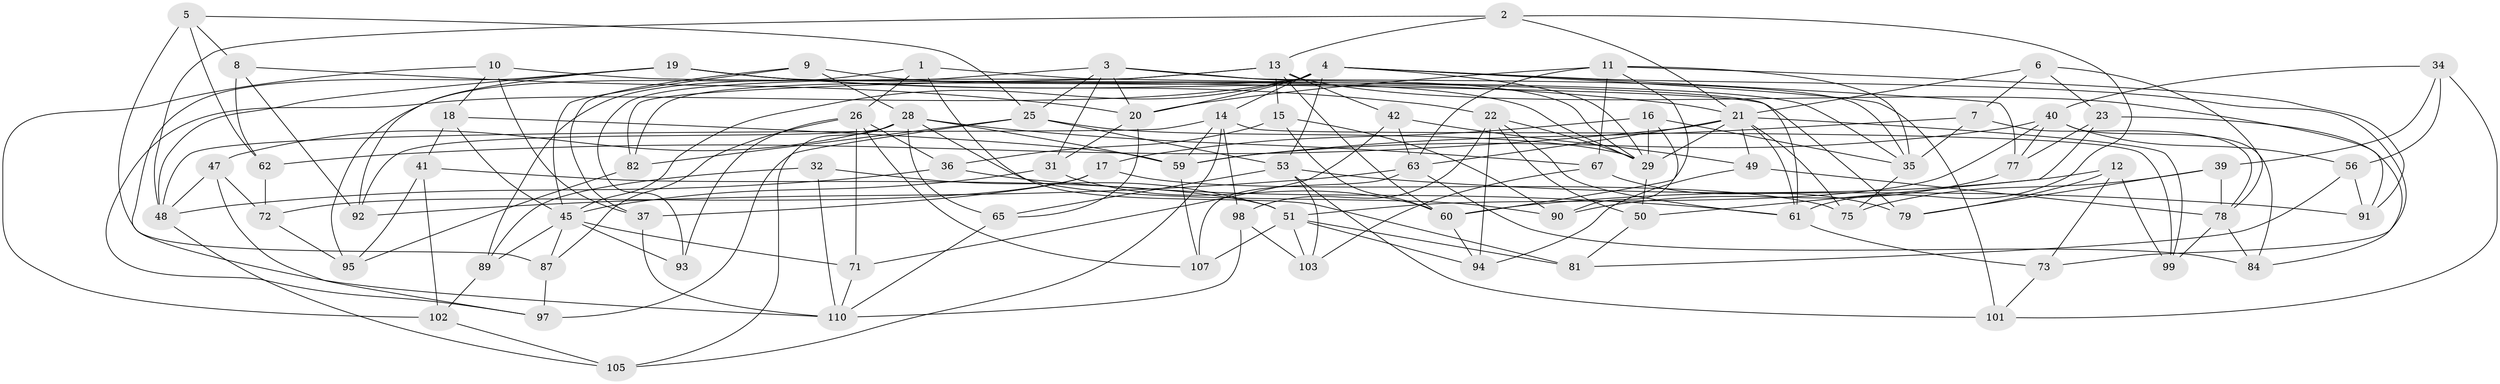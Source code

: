 // original degree distribution, {4: 1.0}
// Generated by graph-tools (version 1.1) at 2025/20/03/04/25 18:20:45]
// undirected, 79 vertices, 190 edges
graph export_dot {
graph [start="1"]
  node [color=gray90,style=filled];
  1;
  2;
  3 [super="+74"];
  4 [super="+69+46+24"];
  5;
  6;
  7;
  8;
  9;
  10;
  11 [super="+57"];
  12;
  13 [super="+30+58"];
  14 [super="+104"];
  15;
  16;
  17;
  18;
  19 [super="+44"];
  20 [super="+43"];
  21 [super="+27+38"];
  22 [super="+33"];
  23;
  25 [super="+112"];
  26 [super="+54"];
  28 [super="+100"];
  29 [super="+64"];
  31;
  32;
  34;
  35 [super="+113"];
  36;
  37;
  39;
  40 [super="+68"];
  41;
  42;
  45 [super="+76+66"];
  47;
  48 [super="+86"];
  49;
  50;
  51 [super="+52"];
  53 [super="+108"];
  56;
  59 [super="+85"];
  60 [super="+96"];
  61 [super="+70"];
  62;
  63 [super="+80"];
  65;
  67;
  71;
  72;
  73;
  75;
  77;
  78 [super="+109"];
  79;
  81;
  82;
  84;
  87;
  89;
  90;
  91;
  92;
  93;
  94;
  95;
  97;
  98;
  99;
  101;
  102;
  103;
  105;
  107;
  110 [super="+111"];
  1 -- 26;
  1 -- 81;
  1 -- 95;
  1 -- 61;
  2 -- 13;
  2 -- 48;
  2 -- 21;
  2 -- 61;
  3 -- 31;
  3 -- 25;
  3 -- 35;
  3 -- 89;
  3 -- 20;
  3 -- 29;
  4 -- 73;
  4 -- 82;
  4 -- 101;
  4 -- 14;
  4 -- 97;
  4 -- 77;
  4 -- 45;
  4 -- 20;
  4 -- 29;
  4 -- 53;
  5 -- 62;
  5 -- 25;
  5 -- 110;
  5 -- 8;
  6 -- 23;
  6 -- 7;
  6 -- 78;
  6 -- 21;
  7 -- 35;
  7 -- 59;
  7 -- 78;
  8 -- 20;
  8 -- 92;
  8 -- 62;
  9 -- 28;
  9 -- 37;
  9 -- 45;
  9 -- 29;
  10 -- 37;
  10 -- 18;
  10 -- 79;
  10 -- 102;
  11 -- 63;
  11 -- 60;
  11 -- 67;
  11 -- 35;
  11 -- 91;
  11 -- 20;
  12 -- 60;
  12 -- 73;
  12 -- 79;
  12 -- 99;
  13 -- 93 [weight=2];
  13 -- 82;
  13 -- 15;
  13 -- 42;
  13 -- 91;
  13 -- 60;
  14 -- 98;
  14 -- 59;
  14 -- 48;
  14 -- 105;
  14 -- 99;
  15 -- 90;
  15 -- 60;
  15 -- 36;
  16 -- 17;
  16 -- 90;
  16 -- 35;
  16 -- 29;
  17 -- 37;
  17 -- 72;
  17 -- 75;
  18 -- 41;
  18 -- 59;
  18 -- 45;
  19 -- 48;
  19 -- 35;
  19 -- 92;
  19 -- 21;
  19 -- 87;
  19 -- 22;
  20 -- 31;
  20 -- 65;
  21 -- 62;
  21 -- 75;
  21 -- 99;
  21 -- 49;
  21 -- 61;
  21 -- 63;
  21 -- 29;
  22 -- 98;
  22 -- 61;
  22 -- 50;
  22 -- 94;
  22 -- 29;
  23 -- 50;
  23 -- 84;
  23 -- 77;
  25 -- 82;
  25 -- 97;
  25 -- 29;
  25 -- 53;
  26 -- 36;
  26 -- 107;
  26 -- 93;
  26 -- 71;
  26 -- 87;
  28 -- 47;
  28 -- 59;
  28 -- 65;
  28 -- 67;
  28 -- 105;
  28 -- 90;
  28 -- 92;
  29 -- 50;
  31 -- 60;
  31 -- 45;
  32 -- 89;
  32 -- 51 [weight=2];
  32 -- 110;
  34 -- 101;
  34 -- 56;
  34 -- 39;
  34 -- 40;
  35 -- 75;
  36 -- 48;
  36 -- 61;
  37 -- 110;
  39 -- 75;
  39 -- 79;
  39 -- 78;
  40 -- 77;
  40 -- 84;
  40 -- 56;
  40 -- 59;
  40 -- 51;
  41 -- 95;
  41 -- 102;
  41 -- 51;
  42 -- 71;
  42 -- 49;
  42 -- 63;
  45 -- 87;
  45 -- 71;
  45 -- 89;
  45 -- 93;
  47 -- 48;
  47 -- 97;
  47 -- 72;
  48 -- 105;
  49 -- 78;
  49 -- 94;
  50 -- 81;
  51 -- 81;
  51 -- 103;
  51 -- 107;
  51 -- 94;
  53 -- 65;
  53 -- 91;
  53 -- 101;
  53 -- 103;
  56 -- 81;
  56 -- 91;
  59 -- 107;
  60 -- 94;
  61 -- 73;
  62 -- 72;
  63 -- 92;
  63 -- 107;
  63 -- 84;
  65 -- 110;
  67 -- 79;
  67 -- 103;
  71 -- 110;
  72 -- 95;
  73 -- 101;
  77 -- 90;
  78 -- 84;
  78 -- 99;
  82 -- 95;
  87 -- 97;
  89 -- 102;
  98 -- 103;
  98 -- 110;
  102 -- 105;
}

